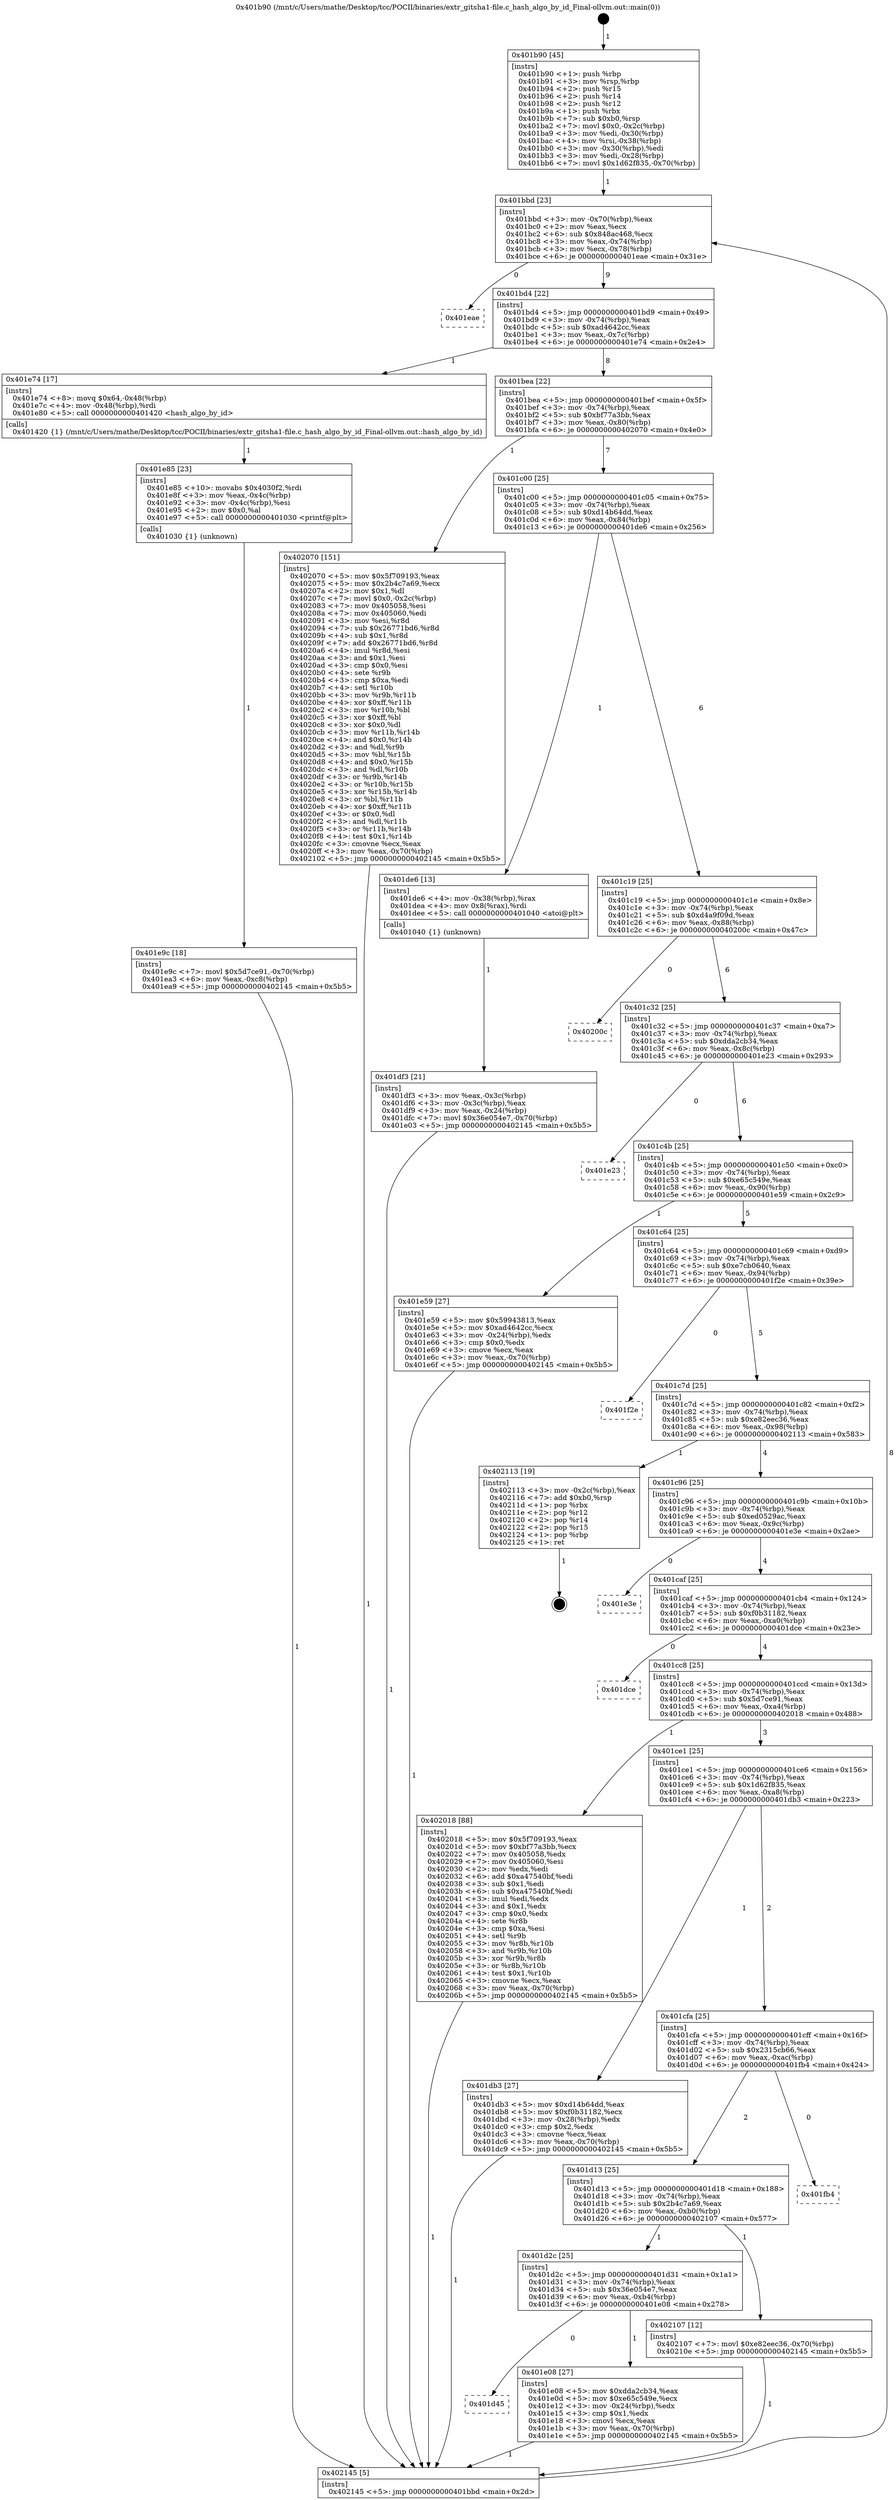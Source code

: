 digraph "0x401b90" {
  label = "0x401b90 (/mnt/c/Users/mathe/Desktop/tcc/POCII/binaries/extr_gitsha1-file.c_hash_algo_by_id_Final-ollvm.out::main(0))"
  labelloc = "t"
  node[shape=record]

  Entry [label="",width=0.3,height=0.3,shape=circle,fillcolor=black,style=filled]
  "0x401bbd" [label="{
     0x401bbd [23]\l
     | [instrs]\l
     &nbsp;&nbsp;0x401bbd \<+3\>: mov -0x70(%rbp),%eax\l
     &nbsp;&nbsp;0x401bc0 \<+2\>: mov %eax,%ecx\l
     &nbsp;&nbsp;0x401bc2 \<+6\>: sub $0x848ac468,%ecx\l
     &nbsp;&nbsp;0x401bc8 \<+3\>: mov %eax,-0x74(%rbp)\l
     &nbsp;&nbsp;0x401bcb \<+3\>: mov %ecx,-0x78(%rbp)\l
     &nbsp;&nbsp;0x401bce \<+6\>: je 0000000000401eae \<main+0x31e\>\l
  }"]
  "0x401eae" [label="{
     0x401eae\l
  }", style=dashed]
  "0x401bd4" [label="{
     0x401bd4 [22]\l
     | [instrs]\l
     &nbsp;&nbsp;0x401bd4 \<+5\>: jmp 0000000000401bd9 \<main+0x49\>\l
     &nbsp;&nbsp;0x401bd9 \<+3\>: mov -0x74(%rbp),%eax\l
     &nbsp;&nbsp;0x401bdc \<+5\>: sub $0xad4642cc,%eax\l
     &nbsp;&nbsp;0x401be1 \<+3\>: mov %eax,-0x7c(%rbp)\l
     &nbsp;&nbsp;0x401be4 \<+6\>: je 0000000000401e74 \<main+0x2e4\>\l
  }"]
  Exit [label="",width=0.3,height=0.3,shape=circle,fillcolor=black,style=filled,peripheries=2]
  "0x401e74" [label="{
     0x401e74 [17]\l
     | [instrs]\l
     &nbsp;&nbsp;0x401e74 \<+8\>: movq $0x64,-0x48(%rbp)\l
     &nbsp;&nbsp;0x401e7c \<+4\>: mov -0x48(%rbp),%rdi\l
     &nbsp;&nbsp;0x401e80 \<+5\>: call 0000000000401420 \<hash_algo_by_id\>\l
     | [calls]\l
     &nbsp;&nbsp;0x401420 \{1\} (/mnt/c/Users/mathe/Desktop/tcc/POCII/binaries/extr_gitsha1-file.c_hash_algo_by_id_Final-ollvm.out::hash_algo_by_id)\l
  }"]
  "0x401bea" [label="{
     0x401bea [22]\l
     | [instrs]\l
     &nbsp;&nbsp;0x401bea \<+5\>: jmp 0000000000401bef \<main+0x5f\>\l
     &nbsp;&nbsp;0x401bef \<+3\>: mov -0x74(%rbp),%eax\l
     &nbsp;&nbsp;0x401bf2 \<+5\>: sub $0xbf77a3bb,%eax\l
     &nbsp;&nbsp;0x401bf7 \<+3\>: mov %eax,-0x80(%rbp)\l
     &nbsp;&nbsp;0x401bfa \<+6\>: je 0000000000402070 \<main+0x4e0\>\l
  }"]
  "0x401e9c" [label="{
     0x401e9c [18]\l
     | [instrs]\l
     &nbsp;&nbsp;0x401e9c \<+7\>: movl $0x5d7ce91,-0x70(%rbp)\l
     &nbsp;&nbsp;0x401ea3 \<+6\>: mov %eax,-0xc8(%rbp)\l
     &nbsp;&nbsp;0x401ea9 \<+5\>: jmp 0000000000402145 \<main+0x5b5\>\l
  }"]
  "0x402070" [label="{
     0x402070 [151]\l
     | [instrs]\l
     &nbsp;&nbsp;0x402070 \<+5\>: mov $0x5f709193,%eax\l
     &nbsp;&nbsp;0x402075 \<+5\>: mov $0x2b4c7a69,%ecx\l
     &nbsp;&nbsp;0x40207a \<+2\>: mov $0x1,%dl\l
     &nbsp;&nbsp;0x40207c \<+7\>: movl $0x0,-0x2c(%rbp)\l
     &nbsp;&nbsp;0x402083 \<+7\>: mov 0x405058,%esi\l
     &nbsp;&nbsp;0x40208a \<+7\>: mov 0x405060,%edi\l
     &nbsp;&nbsp;0x402091 \<+3\>: mov %esi,%r8d\l
     &nbsp;&nbsp;0x402094 \<+7\>: sub $0x26771bd6,%r8d\l
     &nbsp;&nbsp;0x40209b \<+4\>: sub $0x1,%r8d\l
     &nbsp;&nbsp;0x40209f \<+7\>: add $0x26771bd6,%r8d\l
     &nbsp;&nbsp;0x4020a6 \<+4\>: imul %r8d,%esi\l
     &nbsp;&nbsp;0x4020aa \<+3\>: and $0x1,%esi\l
     &nbsp;&nbsp;0x4020ad \<+3\>: cmp $0x0,%esi\l
     &nbsp;&nbsp;0x4020b0 \<+4\>: sete %r9b\l
     &nbsp;&nbsp;0x4020b4 \<+3\>: cmp $0xa,%edi\l
     &nbsp;&nbsp;0x4020b7 \<+4\>: setl %r10b\l
     &nbsp;&nbsp;0x4020bb \<+3\>: mov %r9b,%r11b\l
     &nbsp;&nbsp;0x4020be \<+4\>: xor $0xff,%r11b\l
     &nbsp;&nbsp;0x4020c2 \<+3\>: mov %r10b,%bl\l
     &nbsp;&nbsp;0x4020c5 \<+3\>: xor $0xff,%bl\l
     &nbsp;&nbsp;0x4020c8 \<+3\>: xor $0x0,%dl\l
     &nbsp;&nbsp;0x4020cb \<+3\>: mov %r11b,%r14b\l
     &nbsp;&nbsp;0x4020ce \<+4\>: and $0x0,%r14b\l
     &nbsp;&nbsp;0x4020d2 \<+3\>: and %dl,%r9b\l
     &nbsp;&nbsp;0x4020d5 \<+3\>: mov %bl,%r15b\l
     &nbsp;&nbsp;0x4020d8 \<+4\>: and $0x0,%r15b\l
     &nbsp;&nbsp;0x4020dc \<+3\>: and %dl,%r10b\l
     &nbsp;&nbsp;0x4020df \<+3\>: or %r9b,%r14b\l
     &nbsp;&nbsp;0x4020e2 \<+3\>: or %r10b,%r15b\l
     &nbsp;&nbsp;0x4020e5 \<+3\>: xor %r15b,%r14b\l
     &nbsp;&nbsp;0x4020e8 \<+3\>: or %bl,%r11b\l
     &nbsp;&nbsp;0x4020eb \<+4\>: xor $0xff,%r11b\l
     &nbsp;&nbsp;0x4020ef \<+3\>: or $0x0,%dl\l
     &nbsp;&nbsp;0x4020f2 \<+3\>: and %dl,%r11b\l
     &nbsp;&nbsp;0x4020f5 \<+3\>: or %r11b,%r14b\l
     &nbsp;&nbsp;0x4020f8 \<+4\>: test $0x1,%r14b\l
     &nbsp;&nbsp;0x4020fc \<+3\>: cmovne %ecx,%eax\l
     &nbsp;&nbsp;0x4020ff \<+3\>: mov %eax,-0x70(%rbp)\l
     &nbsp;&nbsp;0x402102 \<+5\>: jmp 0000000000402145 \<main+0x5b5\>\l
  }"]
  "0x401c00" [label="{
     0x401c00 [25]\l
     | [instrs]\l
     &nbsp;&nbsp;0x401c00 \<+5\>: jmp 0000000000401c05 \<main+0x75\>\l
     &nbsp;&nbsp;0x401c05 \<+3\>: mov -0x74(%rbp),%eax\l
     &nbsp;&nbsp;0x401c08 \<+5\>: sub $0xd14b64dd,%eax\l
     &nbsp;&nbsp;0x401c0d \<+6\>: mov %eax,-0x84(%rbp)\l
     &nbsp;&nbsp;0x401c13 \<+6\>: je 0000000000401de6 \<main+0x256\>\l
  }"]
  "0x401e85" [label="{
     0x401e85 [23]\l
     | [instrs]\l
     &nbsp;&nbsp;0x401e85 \<+10\>: movabs $0x4030f2,%rdi\l
     &nbsp;&nbsp;0x401e8f \<+3\>: mov %eax,-0x4c(%rbp)\l
     &nbsp;&nbsp;0x401e92 \<+3\>: mov -0x4c(%rbp),%esi\l
     &nbsp;&nbsp;0x401e95 \<+2\>: mov $0x0,%al\l
     &nbsp;&nbsp;0x401e97 \<+5\>: call 0000000000401030 \<printf@plt\>\l
     | [calls]\l
     &nbsp;&nbsp;0x401030 \{1\} (unknown)\l
  }"]
  "0x401de6" [label="{
     0x401de6 [13]\l
     | [instrs]\l
     &nbsp;&nbsp;0x401de6 \<+4\>: mov -0x38(%rbp),%rax\l
     &nbsp;&nbsp;0x401dea \<+4\>: mov 0x8(%rax),%rdi\l
     &nbsp;&nbsp;0x401dee \<+5\>: call 0000000000401040 \<atoi@plt\>\l
     | [calls]\l
     &nbsp;&nbsp;0x401040 \{1\} (unknown)\l
  }"]
  "0x401c19" [label="{
     0x401c19 [25]\l
     | [instrs]\l
     &nbsp;&nbsp;0x401c19 \<+5\>: jmp 0000000000401c1e \<main+0x8e\>\l
     &nbsp;&nbsp;0x401c1e \<+3\>: mov -0x74(%rbp),%eax\l
     &nbsp;&nbsp;0x401c21 \<+5\>: sub $0xd4a9f09d,%eax\l
     &nbsp;&nbsp;0x401c26 \<+6\>: mov %eax,-0x88(%rbp)\l
     &nbsp;&nbsp;0x401c2c \<+6\>: je 000000000040200c \<main+0x47c\>\l
  }"]
  "0x401d45" [label="{
     0x401d45\l
  }", style=dashed]
  "0x40200c" [label="{
     0x40200c\l
  }", style=dashed]
  "0x401c32" [label="{
     0x401c32 [25]\l
     | [instrs]\l
     &nbsp;&nbsp;0x401c32 \<+5\>: jmp 0000000000401c37 \<main+0xa7\>\l
     &nbsp;&nbsp;0x401c37 \<+3\>: mov -0x74(%rbp),%eax\l
     &nbsp;&nbsp;0x401c3a \<+5\>: sub $0xdda2cb34,%eax\l
     &nbsp;&nbsp;0x401c3f \<+6\>: mov %eax,-0x8c(%rbp)\l
     &nbsp;&nbsp;0x401c45 \<+6\>: je 0000000000401e23 \<main+0x293\>\l
  }"]
  "0x401e08" [label="{
     0x401e08 [27]\l
     | [instrs]\l
     &nbsp;&nbsp;0x401e08 \<+5\>: mov $0xdda2cb34,%eax\l
     &nbsp;&nbsp;0x401e0d \<+5\>: mov $0xe65c549e,%ecx\l
     &nbsp;&nbsp;0x401e12 \<+3\>: mov -0x24(%rbp),%edx\l
     &nbsp;&nbsp;0x401e15 \<+3\>: cmp $0x1,%edx\l
     &nbsp;&nbsp;0x401e18 \<+3\>: cmovl %ecx,%eax\l
     &nbsp;&nbsp;0x401e1b \<+3\>: mov %eax,-0x70(%rbp)\l
     &nbsp;&nbsp;0x401e1e \<+5\>: jmp 0000000000402145 \<main+0x5b5\>\l
  }"]
  "0x401e23" [label="{
     0x401e23\l
  }", style=dashed]
  "0x401c4b" [label="{
     0x401c4b [25]\l
     | [instrs]\l
     &nbsp;&nbsp;0x401c4b \<+5\>: jmp 0000000000401c50 \<main+0xc0\>\l
     &nbsp;&nbsp;0x401c50 \<+3\>: mov -0x74(%rbp),%eax\l
     &nbsp;&nbsp;0x401c53 \<+5\>: sub $0xe65c549e,%eax\l
     &nbsp;&nbsp;0x401c58 \<+6\>: mov %eax,-0x90(%rbp)\l
     &nbsp;&nbsp;0x401c5e \<+6\>: je 0000000000401e59 \<main+0x2c9\>\l
  }"]
  "0x401d2c" [label="{
     0x401d2c [25]\l
     | [instrs]\l
     &nbsp;&nbsp;0x401d2c \<+5\>: jmp 0000000000401d31 \<main+0x1a1\>\l
     &nbsp;&nbsp;0x401d31 \<+3\>: mov -0x74(%rbp),%eax\l
     &nbsp;&nbsp;0x401d34 \<+5\>: sub $0x36e054e7,%eax\l
     &nbsp;&nbsp;0x401d39 \<+6\>: mov %eax,-0xb4(%rbp)\l
     &nbsp;&nbsp;0x401d3f \<+6\>: je 0000000000401e08 \<main+0x278\>\l
  }"]
  "0x401e59" [label="{
     0x401e59 [27]\l
     | [instrs]\l
     &nbsp;&nbsp;0x401e59 \<+5\>: mov $0x59943813,%eax\l
     &nbsp;&nbsp;0x401e5e \<+5\>: mov $0xad4642cc,%ecx\l
     &nbsp;&nbsp;0x401e63 \<+3\>: mov -0x24(%rbp),%edx\l
     &nbsp;&nbsp;0x401e66 \<+3\>: cmp $0x0,%edx\l
     &nbsp;&nbsp;0x401e69 \<+3\>: cmove %ecx,%eax\l
     &nbsp;&nbsp;0x401e6c \<+3\>: mov %eax,-0x70(%rbp)\l
     &nbsp;&nbsp;0x401e6f \<+5\>: jmp 0000000000402145 \<main+0x5b5\>\l
  }"]
  "0x401c64" [label="{
     0x401c64 [25]\l
     | [instrs]\l
     &nbsp;&nbsp;0x401c64 \<+5\>: jmp 0000000000401c69 \<main+0xd9\>\l
     &nbsp;&nbsp;0x401c69 \<+3\>: mov -0x74(%rbp),%eax\l
     &nbsp;&nbsp;0x401c6c \<+5\>: sub $0xe7cb0640,%eax\l
     &nbsp;&nbsp;0x401c71 \<+6\>: mov %eax,-0x94(%rbp)\l
     &nbsp;&nbsp;0x401c77 \<+6\>: je 0000000000401f2e \<main+0x39e\>\l
  }"]
  "0x402107" [label="{
     0x402107 [12]\l
     | [instrs]\l
     &nbsp;&nbsp;0x402107 \<+7\>: movl $0xe82eec36,-0x70(%rbp)\l
     &nbsp;&nbsp;0x40210e \<+5\>: jmp 0000000000402145 \<main+0x5b5\>\l
  }"]
  "0x401f2e" [label="{
     0x401f2e\l
  }", style=dashed]
  "0x401c7d" [label="{
     0x401c7d [25]\l
     | [instrs]\l
     &nbsp;&nbsp;0x401c7d \<+5\>: jmp 0000000000401c82 \<main+0xf2\>\l
     &nbsp;&nbsp;0x401c82 \<+3\>: mov -0x74(%rbp),%eax\l
     &nbsp;&nbsp;0x401c85 \<+5\>: sub $0xe82eec36,%eax\l
     &nbsp;&nbsp;0x401c8a \<+6\>: mov %eax,-0x98(%rbp)\l
     &nbsp;&nbsp;0x401c90 \<+6\>: je 0000000000402113 \<main+0x583\>\l
  }"]
  "0x401d13" [label="{
     0x401d13 [25]\l
     | [instrs]\l
     &nbsp;&nbsp;0x401d13 \<+5\>: jmp 0000000000401d18 \<main+0x188\>\l
     &nbsp;&nbsp;0x401d18 \<+3\>: mov -0x74(%rbp),%eax\l
     &nbsp;&nbsp;0x401d1b \<+5\>: sub $0x2b4c7a69,%eax\l
     &nbsp;&nbsp;0x401d20 \<+6\>: mov %eax,-0xb0(%rbp)\l
     &nbsp;&nbsp;0x401d26 \<+6\>: je 0000000000402107 \<main+0x577\>\l
  }"]
  "0x402113" [label="{
     0x402113 [19]\l
     | [instrs]\l
     &nbsp;&nbsp;0x402113 \<+3\>: mov -0x2c(%rbp),%eax\l
     &nbsp;&nbsp;0x402116 \<+7\>: add $0xb0,%rsp\l
     &nbsp;&nbsp;0x40211d \<+1\>: pop %rbx\l
     &nbsp;&nbsp;0x40211e \<+2\>: pop %r12\l
     &nbsp;&nbsp;0x402120 \<+2\>: pop %r14\l
     &nbsp;&nbsp;0x402122 \<+2\>: pop %r15\l
     &nbsp;&nbsp;0x402124 \<+1\>: pop %rbp\l
     &nbsp;&nbsp;0x402125 \<+1\>: ret\l
  }"]
  "0x401c96" [label="{
     0x401c96 [25]\l
     | [instrs]\l
     &nbsp;&nbsp;0x401c96 \<+5\>: jmp 0000000000401c9b \<main+0x10b\>\l
     &nbsp;&nbsp;0x401c9b \<+3\>: mov -0x74(%rbp),%eax\l
     &nbsp;&nbsp;0x401c9e \<+5\>: sub $0xed0529ac,%eax\l
     &nbsp;&nbsp;0x401ca3 \<+6\>: mov %eax,-0x9c(%rbp)\l
     &nbsp;&nbsp;0x401ca9 \<+6\>: je 0000000000401e3e \<main+0x2ae\>\l
  }"]
  "0x401fb4" [label="{
     0x401fb4\l
  }", style=dashed]
  "0x401e3e" [label="{
     0x401e3e\l
  }", style=dashed]
  "0x401caf" [label="{
     0x401caf [25]\l
     | [instrs]\l
     &nbsp;&nbsp;0x401caf \<+5\>: jmp 0000000000401cb4 \<main+0x124\>\l
     &nbsp;&nbsp;0x401cb4 \<+3\>: mov -0x74(%rbp),%eax\l
     &nbsp;&nbsp;0x401cb7 \<+5\>: sub $0xf0b31182,%eax\l
     &nbsp;&nbsp;0x401cbc \<+6\>: mov %eax,-0xa0(%rbp)\l
     &nbsp;&nbsp;0x401cc2 \<+6\>: je 0000000000401dce \<main+0x23e\>\l
  }"]
  "0x401df3" [label="{
     0x401df3 [21]\l
     | [instrs]\l
     &nbsp;&nbsp;0x401df3 \<+3\>: mov %eax,-0x3c(%rbp)\l
     &nbsp;&nbsp;0x401df6 \<+3\>: mov -0x3c(%rbp),%eax\l
     &nbsp;&nbsp;0x401df9 \<+3\>: mov %eax,-0x24(%rbp)\l
     &nbsp;&nbsp;0x401dfc \<+7\>: movl $0x36e054e7,-0x70(%rbp)\l
     &nbsp;&nbsp;0x401e03 \<+5\>: jmp 0000000000402145 \<main+0x5b5\>\l
  }"]
  "0x401dce" [label="{
     0x401dce\l
  }", style=dashed]
  "0x401cc8" [label="{
     0x401cc8 [25]\l
     | [instrs]\l
     &nbsp;&nbsp;0x401cc8 \<+5\>: jmp 0000000000401ccd \<main+0x13d\>\l
     &nbsp;&nbsp;0x401ccd \<+3\>: mov -0x74(%rbp),%eax\l
     &nbsp;&nbsp;0x401cd0 \<+5\>: sub $0x5d7ce91,%eax\l
     &nbsp;&nbsp;0x401cd5 \<+6\>: mov %eax,-0xa4(%rbp)\l
     &nbsp;&nbsp;0x401cdb \<+6\>: je 0000000000402018 \<main+0x488\>\l
  }"]
  "0x401b90" [label="{
     0x401b90 [45]\l
     | [instrs]\l
     &nbsp;&nbsp;0x401b90 \<+1\>: push %rbp\l
     &nbsp;&nbsp;0x401b91 \<+3\>: mov %rsp,%rbp\l
     &nbsp;&nbsp;0x401b94 \<+2\>: push %r15\l
     &nbsp;&nbsp;0x401b96 \<+2\>: push %r14\l
     &nbsp;&nbsp;0x401b98 \<+2\>: push %r12\l
     &nbsp;&nbsp;0x401b9a \<+1\>: push %rbx\l
     &nbsp;&nbsp;0x401b9b \<+7\>: sub $0xb0,%rsp\l
     &nbsp;&nbsp;0x401ba2 \<+7\>: movl $0x0,-0x2c(%rbp)\l
     &nbsp;&nbsp;0x401ba9 \<+3\>: mov %edi,-0x30(%rbp)\l
     &nbsp;&nbsp;0x401bac \<+4\>: mov %rsi,-0x38(%rbp)\l
     &nbsp;&nbsp;0x401bb0 \<+3\>: mov -0x30(%rbp),%edi\l
     &nbsp;&nbsp;0x401bb3 \<+3\>: mov %edi,-0x28(%rbp)\l
     &nbsp;&nbsp;0x401bb6 \<+7\>: movl $0x1d62f835,-0x70(%rbp)\l
  }"]
  "0x402018" [label="{
     0x402018 [88]\l
     | [instrs]\l
     &nbsp;&nbsp;0x402018 \<+5\>: mov $0x5f709193,%eax\l
     &nbsp;&nbsp;0x40201d \<+5\>: mov $0xbf77a3bb,%ecx\l
     &nbsp;&nbsp;0x402022 \<+7\>: mov 0x405058,%edx\l
     &nbsp;&nbsp;0x402029 \<+7\>: mov 0x405060,%esi\l
     &nbsp;&nbsp;0x402030 \<+2\>: mov %edx,%edi\l
     &nbsp;&nbsp;0x402032 \<+6\>: add $0xa47540bf,%edi\l
     &nbsp;&nbsp;0x402038 \<+3\>: sub $0x1,%edi\l
     &nbsp;&nbsp;0x40203b \<+6\>: sub $0xa47540bf,%edi\l
     &nbsp;&nbsp;0x402041 \<+3\>: imul %edi,%edx\l
     &nbsp;&nbsp;0x402044 \<+3\>: and $0x1,%edx\l
     &nbsp;&nbsp;0x402047 \<+3\>: cmp $0x0,%edx\l
     &nbsp;&nbsp;0x40204a \<+4\>: sete %r8b\l
     &nbsp;&nbsp;0x40204e \<+3\>: cmp $0xa,%esi\l
     &nbsp;&nbsp;0x402051 \<+4\>: setl %r9b\l
     &nbsp;&nbsp;0x402055 \<+3\>: mov %r8b,%r10b\l
     &nbsp;&nbsp;0x402058 \<+3\>: and %r9b,%r10b\l
     &nbsp;&nbsp;0x40205b \<+3\>: xor %r9b,%r8b\l
     &nbsp;&nbsp;0x40205e \<+3\>: or %r8b,%r10b\l
     &nbsp;&nbsp;0x402061 \<+4\>: test $0x1,%r10b\l
     &nbsp;&nbsp;0x402065 \<+3\>: cmovne %ecx,%eax\l
     &nbsp;&nbsp;0x402068 \<+3\>: mov %eax,-0x70(%rbp)\l
     &nbsp;&nbsp;0x40206b \<+5\>: jmp 0000000000402145 \<main+0x5b5\>\l
  }"]
  "0x401ce1" [label="{
     0x401ce1 [25]\l
     | [instrs]\l
     &nbsp;&nbsp;0x401ce1 \<+5\>: jmp 0000000000401ce6 \<main+0x156\>\l
     &nbsp;&nbsp;0x401ce6 \<+3\>: mov -0x74(%rbp),%eax\l
     &nbsp;&nbsp;0x401ce9 \<+5\>: sub $0x1d62f835,%eax\l
     &nbsp;&nbsp;0x401cee \<+6\>: mov %eax,-0xa8(%rbp)\l
     &nbsp;&nbsp;0x401cf4 \<+6\>: je 0000000000401db3 \<main+0x223\>\l
  }"]
  "0x402145" [label="{
     0x402145 [5]\l
     | [instrs]\l
     &nbsp;&nbsp;0x402145 \<+5\>: jmp 0000000000401bbd \<main+0x2d\>\l
  }"]
  "0x401db3" [label="{
     0x401db3 [27]\l
     | [instrs]\l
     &nbsp;&nbsp;0x401db3 \<+5\>: mov $0xd14b64dd,%eax\l
     &nbsp;&nbsp;0x401db8 \<+5\>: mov $0xf0b31182,%ecx\l
     &nbsp;&nbsp;0x401dbd \<+3\>: mov -0x28(%rbp),%edx\l
     &nbsp;&nbsp;0x401dc0 \<+3\>: cmp $0x2,%edx\l
     &nbsp;&nbsp;0x401dc3 \<+3\>: cmovne %ecx,%eax\l
     &nbsp;&nbsp;0x401dc6 \<+3\>: mov %eax,-0x70(%rbp)\l
     &nbsp;&nbsp;0x401dc9 \<+5\>: jmp 0000000000402145 \<main+0x5b5\>\l
  }"]
  "0x401cfa" [label="{
     0x401cfa [25]\l
     | [instrs]\l
     &nbsp;&nbsp;0x401cfa \<+5\>: jmp 0000000000401cff \<main+0x16f\>\l
     &nbsp;&nbsp;0x401cff \<+3\>: mov -0x74(%rbp),%eax\l
     &nbsp;&nbsp;0x401d02 \<+5\>: sub $0x2315cb66,%eax\l
     &nbsp;&nbsp;0x401d07 \<+6\>: mov %eax,-0xac(%rbp)\l
     &nbsp;&nbsp;0x401d0d \<+6\>: je 0000000000401fb4 \<main+0x424\>\l
  }"]
  Entry -> "0x401b90" [label=" 1"]
  "0x401bbd" -> "0x401eae" [label=" 0"]
  "0x401bbd" -> "0x401bd4" [label=" 9"]
  "0x402113" -> Exit [label=" 1"]
  "0x401bd4" -> "0x401e74" [label=" 1"]
  "0x401bd4" -> "0x401bea" [label=" 8"]
  "0x402107" -> "0x402145" [label=" 1"]
  "0x401bea" -> "0x402070" [label=" 1"]
  "0x401bea" -> "0x401c00" [label=" 7"]
  "0x402070" -> "0x402145" [label=" 1"]
  "0x401c00" -> "0x401de6" [label=" 1"]
  "0x401c00" -> "0x401c19" [label=" 6"]
  "0x402018" -> "0x402145" [label=" 1"]
  "0x401c19" -> "0x40200c" [label=" 0"]
  "0x401c19" -> "0x401c32" [label=" 6"]
  "0x401e9c" -> "0x402145" [label=" 1"]
  "0x401c32" -> "0x401e23" [label=" 0"]
  "0x401c32" -> "0x401c4b" [label=" 6"]
  "0x401e85" -> "0x401e9c" [label=" 1"]
  "0x401c4b" -> "0x401e59" [label=" 1"]
  "0x401c4b" -> "0x401c64" [label=" 5"]
  "0x401e59" -> "0x402145" [label=" 1"]
  "0x401c64" -> "0x401f2e" [label=" 0"]
  "0x401c64" -> "0x401c7d" [label=" 5"]
  "0x401e08" -> "0x402145" [label=" 1"]
  "0x401c7d" -> "0x402113" [label=" 1"]
  "0x401c7d" -> "0x401c96" [label=" 4"]
  "0x401d2c" -> "0x401e08" [label=" 1"]
  "0x401c96" -> "0x401e3e" [label=" 0"]
  "0x401c96" -> "0x401caf" [label=" 4"]
  "0x401e74" -> "0x401e85" [label=" 1"]
  "0x401caf" -> "0x401dce" [label=" 0"]
  "0x401caf" -> "0x401cc8" [label=" 4"]
  "0x401d13" -> "0x402107" [label=" 1"]
  "0x401cc8" -> "0x402018" [label=" 1"]
  "0x401cc8" -> "0x401ce1" [label=" 3"]
  "0x401d2c" -> "0x401d45" [label=" 0"]
  "0x401ce1" -> "0x401db3" [label=" 1"]
  "0x401ce1" -> "0x401cfa" [label=" 2"]
  "0x401db3" -> "0x402145" [label=" 1"]
  "0x401b90" -> "0x401bbd" [label=" 1"]
  "0x402145" -> "0x401bbd" [label=" 8"]
  "0x401de6" -> "0x401df3" [label=" 1"]
  "0x401df3" -> "0x402145" [label=" 1"]
  "0x401d13" -> "0x401d2c" [label=" 1"]
  "0x401cfa" -> "0x401fb4" [label=" 0"]
  "0x401cfa" -> "0x401d13" [label=" 2"]
}
